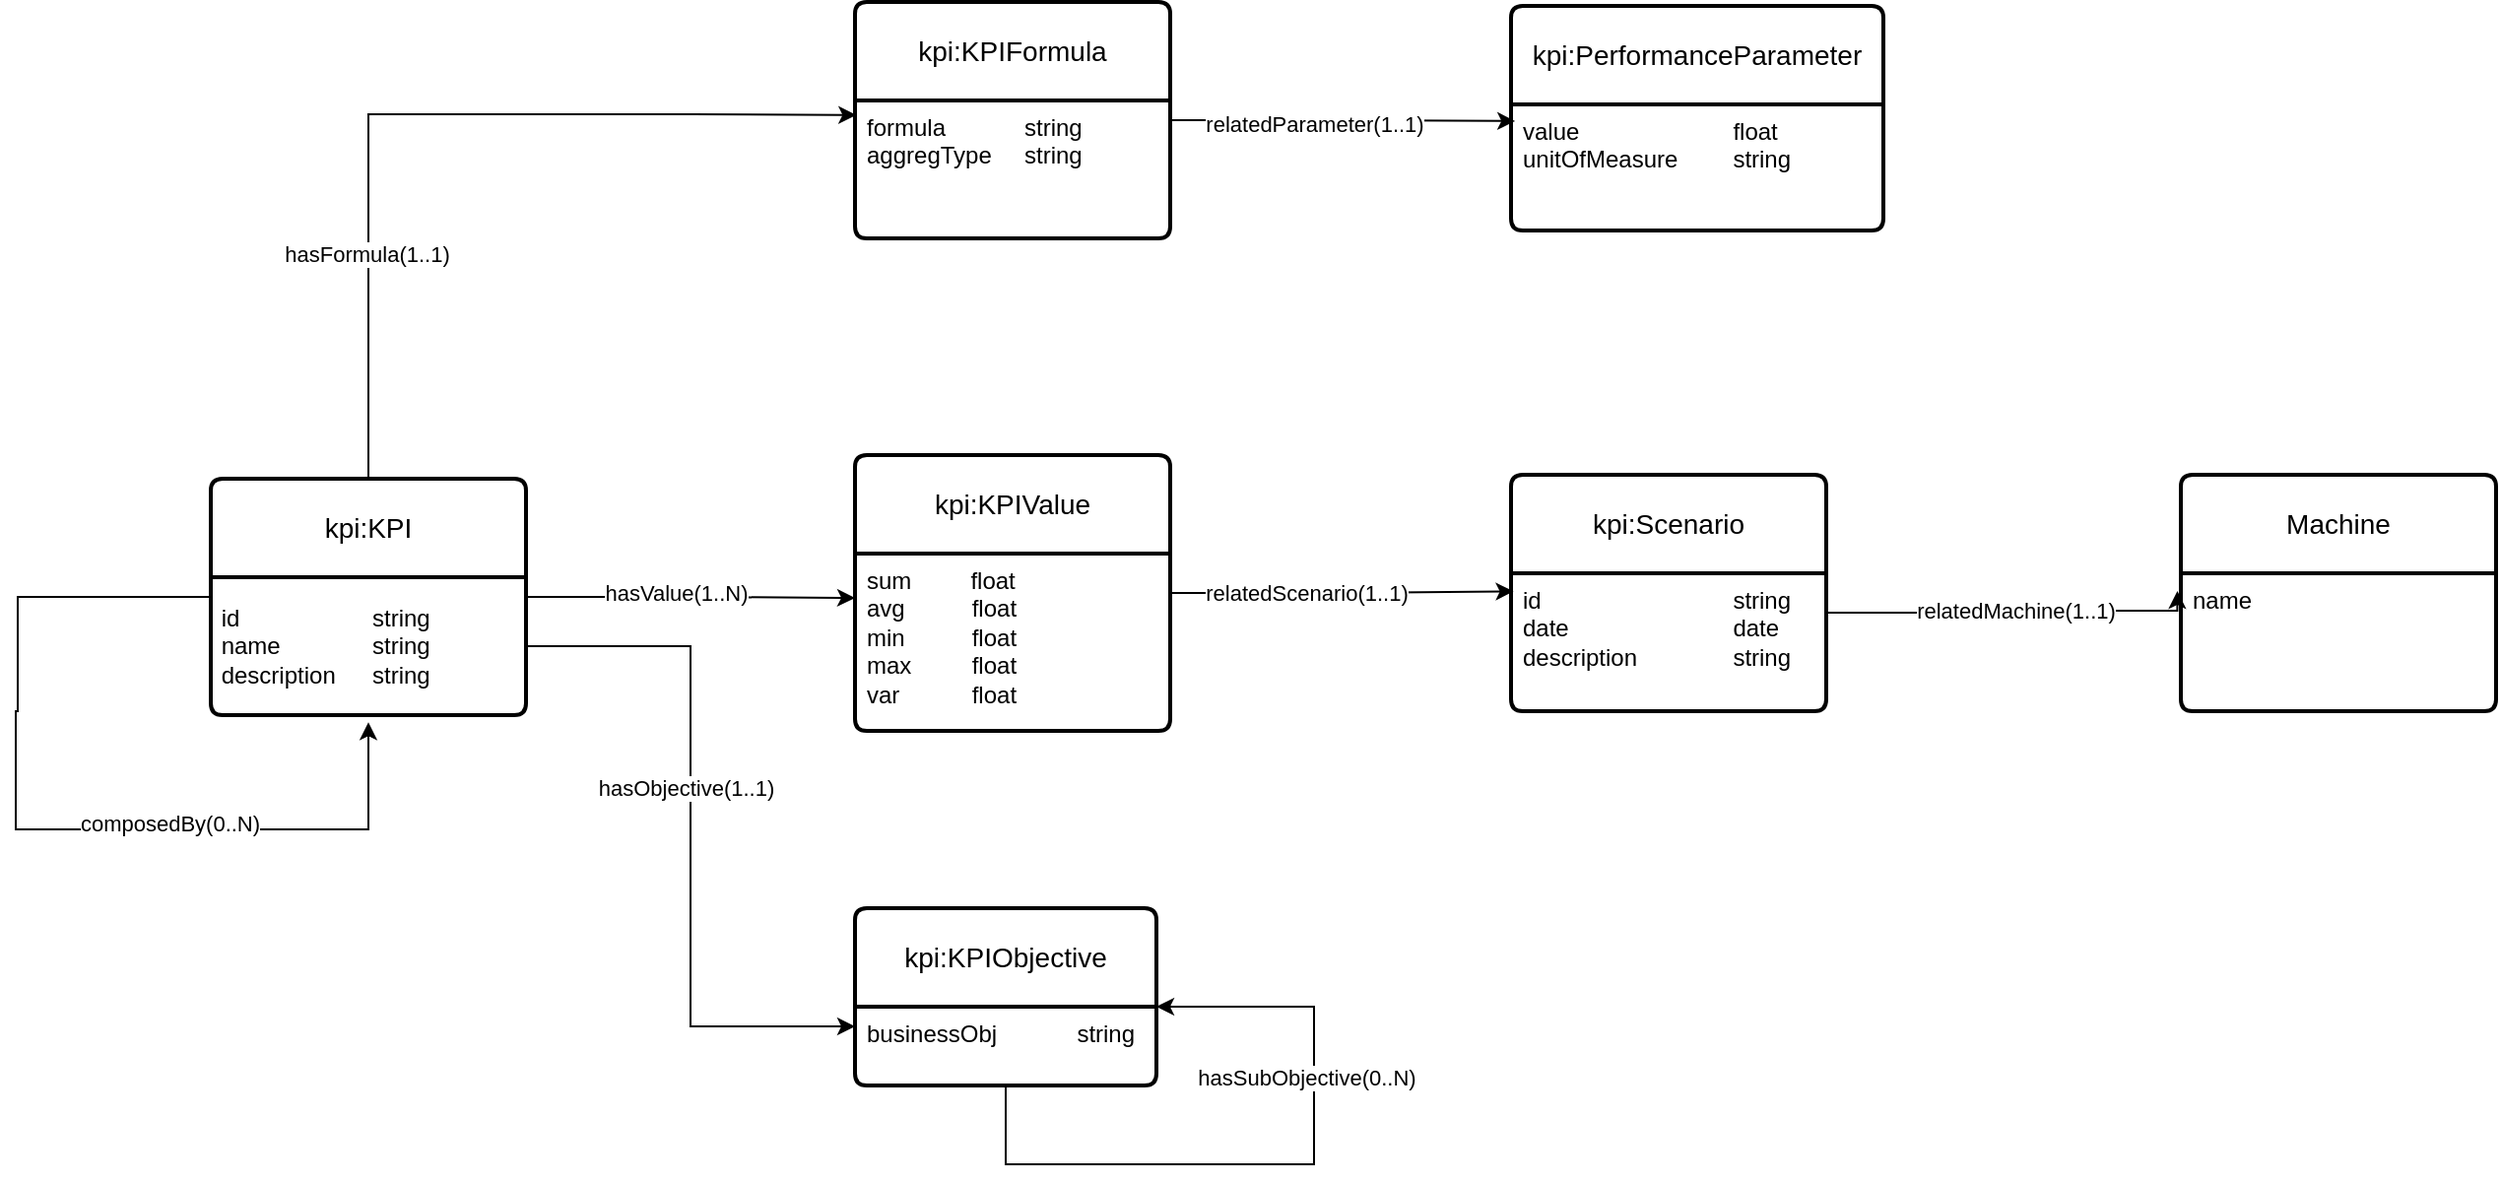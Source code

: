 <mxfile version="22.0.3" type="device">
  <diagram name="Page-1" id="YcWfa-4J-N4qGRzt6SM_">
    <mxGraphModel dx="1405" dy="888" grid="1" gridSize="10" guides="1" tooltips="1" connect="1" arrows="1" fold="1" page="1" pageScale="1" pageWidth="827" pageHeight="1169" math="0" shadow="0">
      <root>
        <mxCell id="0" />
        <mxCell id="1" parent="0" />
        <mxCell id="Mp3zfklQ18ipr0NWlu_M-14" style="edgeStyle=orthogonalEdgeStyle;rounded=0;orthogonalLoop=1;jettySize=auto;html=1;exitX=1;exitY=0.5;exitDx=0;exitDy=0;entryX=0;entryY=0.25;entryDx=0;entryDy=0;" edge="1" parent="1" source="Mp3zfklQ18ipr0NWlu_M-3" target="Mp3zfklQ18ipr0NWlu_M-8">
          <mxGeometry relative="1" as="geometry" />
        </mxCell>
        <mxCell id="Mp3zfklQ18ipr0NWlu_M-18" value="hasValue(1..N)" style="edgeLabel;html=1;align=center;verticalAlign=middle;resizable=0;points=[];" vertex="1" connectable="0" parent="Mp3zfklQ18ipr0NWlu_M-14">
          <mxGeometry x="-0.101" y="3" relative="1" as="geometry">
            <mxPoint y="1" as="offset" />
          </mxGeometry>
        </mxCell>
        <mxCell id="Mp3zfklQ18ipr0NWlu_M-19" style="edgeStyle=orthogonalEdgeStyle;rounded=0;orthogonalLoop=1;jettySize=auto;html=1;entryX=0.004;entryY=0.106;entryDx=0;entryDy=0;entryPerimeter=0;" edge="1" parent="1">
          <mxGeometry relative="1" as="geometry">
            <mxPoint x="667.64" y="157.42" as="targetPoint" />
            <mxPoint x="420" y="342" as="sourcePoint" />
            <Array as="points">
              <mxPoint x="420" y="157" />
              <mxPoint x="584" y="157" />
            </Array>
          </mxGeometry>
        </mxCell>
        <mxCell id="Mp3zfklQ18ipr0NWlu_M-20" value="hasFormula(1..1)" style="edgeLabel;html=1;align=center;verticalAlign=middle;resizable=0;points=[];" vertex="1" connectable="0" parent="Mp3zfklQ18ipr0NWlu_M-19">
          <mxGeometry x="-0.473" y="1" relative="1" as="geometry">
            <mxPoint as="offset" />
          </mxGeometry>
        </mxCell>
        <mxCell id="Mp3zfklQ18ipr0NWlu_M-24" style="edgeStyle=orthogonalEdgeStyle;rounded=0;orthogonalLoop=1;jettySize=auto;html=1;entryX=0.5;entryY=1.052;entryDx=0;entryDy=0;entryPerimeter=0;" edge="1" parent="1" target="Mp3zfklQ18ipr0NWlu_M-17">
          <mxGeometry relative="1" as="geometry">
            <mxPoint x="431" y="510" as="targetPoint" />
            <mxPoint x="341" y="402" as="sourcePoint" />
            <Array as="points">
              <mxPoint x="242" y="402" />
              <mxPoint x="242" y="460" />
              <mxPoint x="241" y="520" />
              <mxPoint x="420" y="520" />
            </Array>
          </mxGeometry>
        </mxCell>
        <mxCell id="Mp3zfklQ18ipr0NWlu_M-27" value="composedBy(0..N)" style="edgeLabel;html=1;align=center;verticalAlign=middle;resizable=0;points=[];" vertex="1" connectable="0" parent="Mp3zfklQ18ipr0NWlu_M-24">
          <mxGeometry x="0.31" y="3" relative="1" as="geometry">
            <mxPoint as="offset" />
          </mxGeometry>
        </mxCell>
        <mxCell id="Mp3zfklQ18ipr0NWlu_M-3" value="kpi:KPI" style="swimlane;childLayout=stackLayout;horizontal=1;startSize=50;horizontalStack=0;rounded=1;fontSize=14;fontStyle=0;strokeWidth=2;resizeParent=0;resizeLast=1;shadow=0;dashed=0;align=center;arcSize=4;whiteSpace=wrap;html=1;" vertex="1" parent="1">
          <mxGeometry x="340" y="342" width="160" height="120" as="geometry" />
        </mxCell>
        <mxCell id="Mp3zfklQ18ipr0NWlu_M-17" value="&amp;nbsp;id&lt;span style=&quot;white-space: pre;&quot;&gt;&#x9;&lt;/span&gt;&lt;span style=&quot;white-space: pre;&quot;&gt;&#x9;&lt;/span&gt;&lt;span style=&quot;white-space: pre;&quot;&gt;&#x9;&lt;/span&gt;string&lt;br&gt;&amp;nbsp;name&lt;span style=&quot;white-space: pre;&quot;&gt;&#x9;&lt;/span&gt;&lt;span style=&quot;white-space: pre;&quot;&gt;&#x9;&lt;/span&gt;string&lt;br&gt;&amp;nbsp;description&lt;span style=&quot;white-space: pre;&quot;&gt;&#x9;&lt;/span&gt;string" style="text;html=1;align=left;verticalAlign=middle;resizable=0;points=[];autosize=1;strokeColor=none;fillColor=none;" vertex="1" parent="Mp3zfklQ18ipr0NWlu_M-3">
          <mxGeometry y="50" width="160" height="70" as="geometry" />
        </mxCell>
        <mxCell id="Mp3zfklQ18ipr0NWlu_M-36" style="edgeStyle=orthogonalEdgeStyle;rounded=0;orthogonalLoop=1;jettySize=auto;html=1;entryX=0.011;entryY=0.132;entryDx=0;entryDy=0;entryPerimeter=0;" edge="1" parent="1" source="Mp3zfklQ18ipr0NWlu_M-5" target="Mp3zfklQ18ipr0NWlu_M-38">
          <mxGeometry relative="1" as="geometry">
            <mxPoint x="1000" y="160" as="targetPoint" />
          </mxGeometry>
        </mxCell>
        <mxCell id="Mp3zfklQ18ipr0NWlu_M-41" value="relatedParameter(1..1)" style="edgeLabel;html=1;align=center;verticalAlign=middle;resizable=0;points=[];" vertex="1" connectable="0" parent="Mp3zfklQ18ipr0NWlu_M-36">
          <mxGeometry x="-0.155" y="-2" relative="1" as="geometry">
            <mxPoint x="-1" as="offset" />
          </mxGeometry>
        </mxCell>
        <mxCell id="Mp3zfklQ18ipr0NWlu_M-5" value="kpi:KPIFormula" style="swimlane;childLayout=stackLayout;horizontal=1;startSize=50;horizontalStack=0;rounded=1;fontSize=14;fontStyle=0;strokeWidth=2;resizeParent=0;resizeLast=1;shadow=0;dashed=0;align=center;arcSize=4;whiteSpace=wrap;html=1;" vertex="1" parent="1">
          <mxGeometry x="667" y="100" width="160" height="120" as="geometry" />
        </mxCell>
        <mxCell id="Mp3zfklQ18ipr0NWlu_M-6" value="formula&lt;span style=&quot;white-space: pre;&quot;&gt;&#x9;&lt;/span&gt;&lt;span style=&quot;white-space: pre;&quot;&gt;&#x9;&lt;/span&gt;string&lt;br&gt;aggregType&lt;span style=&quot;white-space: pre;&quot;&gt;&#x9;&lt;/span&gt;string" style="align=left;strokeColor=none;fillColor=none;spacingLeft=4;fontSize=12;verticalAlign=top;resizable=0;rotatable=0;part=1;html=1;" vertex="1" parent="Mp3zfklQ18ipr0NWlu_M-5">
          <mxGeometry y="50" width="160" height="70" as="geometry" />
        </mxCell>
        <mxCell id="Mp3zfklQ18ipr0NWlu_M-7" value="kpi:KPIValue" style="swimlane;childLayout=stackLayout;horizontal=1;startSize=50;horizontalStack=0;rounded=1;fontSize=14;fontStyle=0;strokeWidth=2;resizeParent=0;resizeLast=1;shadow=0;dashed=0;align=center;arcSize=4;whiteSpace=wrap;html=1;" vertex="1" parent="1">
          <mxGeometry x="667" y="330" width="160" height="140" as="geometry" />
        </mxCell>
        <mxCell id="Mp3zfklQ18ipr0NWlu_M-8" value="sum&lt;span style=&quot;&quot;&gt;&lt;span style=&quot;white-space: pre;&quot;&gt;&amp;nbsp;&amp;nbsp;&amp;nbsp;&amp;nbsp;&lt;/span&gt;&lt;/span&gt;&lt;span style=&quot;&quot;&gt;&lt;span style=&quot;white-space: pre;&quot;&gt;&amp;nbsp;&amp;nbsp;&amp;nbsp;&amp;nbsp;&lt;/span&gt;&lt;/span&gt;&lt;span style=&quot;&quot;&gt;&lt;span style=&quot;white-space: pre;&quot;&gt;&amp;nbsp;&lt;/span&gt;&lt;/span&gt;float&lt;br&gt;avg&lt;span style=&quot;white-space: pre;&quot;&gt;&#x9;&lt;/span&gt;&lt;span style=&quot;white-space: pre;&quot;&gt;&#x9;&lt;/span&gt;float&lt;span style=&quot;&quot;&gt;&lt;span style=&quot;white-space: pre;&quot;&gt;&amp;nbsp;&amp;nbsp;&amp;nbsp;&amp;nbsp;&lt;/span&gt;&lt;/span&gt;&lt;span style=&quot;&quot;&gt;&lt;span style=&quot;white-space: pre;&quot;&gt;&amp;nbsp;&amp;nbsp;&amp;nbsp;&amp;nbsp;&lt;/span&gt;&lt;/span&gt;&lt;span style=&quot;&quot;&gt;&lt;span style=&quot;white-space: pre;&quot;&gt;&amp;nbsp;&amp;nbsp;&lt;/span&gt;&lt;/span&gt;&lt;br&gt;min&lt;span style=&quot;white-space: pre;&quot;&gt;&#x9;&lt;/span&gt;&lt;span style=&quot;white-space: pre;&quot;&gt;&#x9;&lt;/span&gt;float&lt;br&gt;max&lt;span style=&quot;white-space: pre;&quot;&gt;&#x9;&lt;/span&gt;&lt;span style=&quot;white-space: pre;&quot;&gt;&#x9;&lt;/span&gt;float&lt;br&gt;var&lt;span style=&quot;white-space: pre;&quot;&gt;&#x9;&lt;/span&gt;&lt;span style=&quot;white-space: pre;&quot;&gt;&#x9;&lt;/span&gt;float" style="align=left;strokeColor=none;fillColor=none;spacingLeft=4;fontSize=12;verticalAlign=top;resizable=0;rotatable=0;part=1;html=1;" vertex="1" parent="Mp3zfklQ18ipr0NWlu_M-7">
          <mxGeometry y="50" width="160" height="90" as="geometry" />
        </mxCell>
        <mxCell id="Mp3zfklQ18ipr0NWlu_M-21" value="kpi:Scenario" style="swimlane;childLayout=stackLayout;horizontal=1;startSize=50;horizontalStack=0;rounded=1;fontSize=14;fontStyle=0;strokeWidth=2;resizeParent=0;resizeLast=1;shadow=0;dashed=0;align=center;arcSize=4;whiteSpace=wrap;html=1;" vertex="1" parent="1">
          <mxGeometry x="1000" y="340" width="160" height="120" as="geometry" />
        </mxCell>
        <mxCell id="Mp3zfklQ18ipr0NWlu_M-22" value="id&lt;span style=&quot;white-space: pre;&quot;&gt;&#x9;&lt;/span&gt;&lt;span style=&quot;white-space: pre;&quot;&gt;&#x9;&lt;/span&gt;&lt;span style=&quot;white-space: pre;&quot;&gt;&#x9;&lt;/span&gt;&lt;span style=&quot;white-space: pre;&quot;&gt;&#x9;&lt;/span&gt;string&lt;br&gt;date&lt;span style=&quot;white-space: pre;&quot;&gt;&#x9;&lt;/span&gt;&lt;span style=&quot;white-space: pre;&quot;&gt;&#x9;&lt;span style=&quot;white-space: pre;&quot;&gt;&#x9;&lt;/span&gt;&lt;span style=&quot;white-space: pre;&quot;&gt;&#x9;&lt;/span&gt;&lt;/span&gt;date&lt;br&gt;description&lt;span style=&quot;white-space: pre;&quot;&gt;&#x9;&lt;/span&gt;&lt;span style=&quot;white-space: pre;&quot;&gt;&#x9;&lt;/span&gt;string&lt;br&gt;" style="align=left;strokeColor=none;fillColor=none;spacingLeft=4;fontSize=12;verticalAlign=top;resizable=0;rotatable=0;part=1;html=1;" vertex="1" parent="Mp3zfklQ18ipr0NWlu_M-21">
          <mxGeometry y="50" width="160" height="70" as="geometry" />
        </mxCell>
        <mxCell id="Mp3zfklQ18ipr0NWlu_M-28" style="edgeStyle=orthogonalEdgeStyle;rounded=0;orthogonalLoop=1;jettySize=auto;html=1;entryX=0.008;entryY=0.131;entryDx=0;entryDy=0;entryPerimeter=0;" edge="1" parent="1" source="Mp3zfklQ18ipr0NWlu_M-7" target="Mp3zfklQ18ipr0NWlu_M-22">
          <mxGeometry relative="1" as="geometry" />
        </mxCell>
        <mxCell id="Mp3zfklQ18ipr0NWlu_M-29" value="relatedScenario(1..1)" style="edgeLabel;html=1;align=center;verticalAlign=middle;resizable=0;points=[];" vertex="1" connectable="0" parent="Mp3zfklQ18ipr0NWlu_M-28">
          <mxGeometry x="-0.218" relative="1" as="geometry">
            <mxPoint as="offset" />
          </mxGeometry>
        </mxCell>
        <mxCell id="Mp3zfklQ18ipr0NWlu_M-31" value="kpi:KPIObjective" style="swimlane;childLayout=stackLayout;horizontal=1;startSize=50;horizontalStack=0;rounded=1;fontSize=14;fontStyle=0;strokeWidth=2;resizeParent=0;resizeLast=1;shadow=0;dashed=0;align=center;arcSize=4;whiteSpace=wrap;html=1;" vertex="1" parent="1">
          <mxGeometry x="667" y="560" width="153" height="90" as="geometry" />
        </mxCell>
        <mxCell id="Mp3zfklQ18ipr0NWlu_M-32" value="businessObj&lt;span style=&quot;white-space: pre;&quot;&gt;&#x9;&lt;/span&gt;&lt;span style=&quot;white-space: pre;&quot;&gt;&#x9;&lt;/span&gt;string" style="align=left;strokeColor=none;fillColor=none;spacingLeft=4;fontSize=12;verticalAlign=top;resizable=0;rotatable=0;part=1;html=1;" vertex="1" parent="Mp3zfklQ18ipr0NWlu_M-31">
          <mxGeometry y="50" width="153" height="40" as="geometry" />
        </mxCell>
        <mxCell id="Mp3zfklQ18ipr0NWlu_M-34" style="edgeStyle=orthogonalEdgeStyle;rounded=0;orthogonalLoop=1;jettySize=auto;html=1;entryX=1;entryY=0;entryDx=0;entryDy=0;" edge="1" parent="Mp3zfklQ18ipr0NWlu_M-31" source="Mp3zfklQ18ipr0NWlu_M-32" target="Mp3zfklQ18ipr0NWlu_M-32">
          <mxGeometry relative="1" as="geometry">
            <mxPoint x="77" y="200" as="targetPoint" />
            <Array as="points">
              <mxPoint x="77" y="130" />
              <mxPoint x="233" y="130" />
              <mxPoint x="233" y="50" />
            </Array>
          </mxGeometry>
        </mxCell>
        <mxCell id="Mp3zfklQ18ipr0NWlu_M-35" value="hasSubObjective(0..N)" style="edgeLabel;html=1;align=center;verticalAlign=middle;resizable=0;points=[];" vertex="1" connectable="0" parent="Mp3zfklQ18ipr0NWlu_M-34">
          <mxGeometry x="0.351" y="4" relative="1" as="geometry">
            <mxPoint as="offset" />
          </mxGeometry>
        </mxCell>
        <mxCell id="Mp3zfklQ18ipr0NWlu_M-30" style="edgeStyle=orthogonalEdgeStyle;rounded=0;orthogonalLoop=1;jettySize=auto;html=1;entryX=0;entryY=0.25;entryDx=0;entryDy=0;" edge="1" parent="1" source="Mp3zfklQ18ipr0NWlu_M-17" target="Mp3zfklQ18ipr0NWlu_M-32">
          <mxGeometry relative="1" as="geometry">
            <mxPoint x="570" y="600" as="targetPoint" />
          </mxGeometry>
        </mxCell>
        <mxCell id="Mp3zfklQ18ipr0NWlu_M-33" value="hasObjective(1..1)" style="edgeLabel;html=1;align=center;verticalAlign=middle;resizable=0;points=[];" vertex="1" connectable="0" parent="Mp3zfklQ18ipr0NWlu_M-30">
          <mxGeometry x="-0.136" y="-3" relative="1" as="geometry">
            <mxPoint as="offset" />
          </mxGeometry>
        </mxCell>
        <mxCell id="Mp3zfklQ18ipr0NWlu_M-37" value="kpi:PerformanceParameter" style="swimlane;childLayout=stackLayout;horizontal=1;startSize=50;horizontalStack=0;rounded=1;fontSize=14;fontStyle=0;strokeWidth=2;resizeParent=0;resizeLast=1;shadow=0;dashed=0;align=center;arcSize=4;whiteSpace=wrap;html=1;" vertex="1" parent="1">
          <mxGeometry x="1000" y="102" width="189" height="114" as="geometry" />
        </mxCell>
        <mxCell id="Mp3zfklQ18ipr0NWlu_M-38" value="value&lt;span style=&quot;white-space: pre;&quot;&gt;&#x9;&lt;/span&gt;&lt;span style=&quot;white-space: pre;&quot;&gt;&#x9;&lt;/span&gt;&lt;span style=&quot;white-space: pre;&quot;&gt;&#x9;&lt;/span&gt;float&lt;br&gt;unitOfMeasure&lt;span style=&quot;white-space: pre;&quot;&gt;&#x9;&lt;/span&gt;string" style="align=left;strokeColor=none;fillColor=none;spacingLeft=4;fontSize=12;verticalAlign=top;resizable=0;rotatable=0;part=1;html=1;" vertex="1" parent="Mp3zfklQ18ipr0NWlu_M-37">
          <mxGeometry y="50" width="189" height="64" as="geometry" />
        </mxCell>
        <mxCell id="Mp3zfklQ18ipr0NWlu_M-42" style="edgeStyle=orthogonalEdgeStyle;rounded=0;orthogonalLoop=1;jettySize=auto;html=1;entryX=-0.011;entryY=0.129;entryDx=0;entryDy=0;entryPerimeter=0;" edge="1" parent="1" source="Mp3zfklQ18ipr0NWlu_M-22" target="Mp3zfklQ18ipr0NWlu_M-44">
          <mxGeometry relative="1" as="geometry">
            <mxPoint x="1340" y="425" as="targetPoint" />
            <Array as="points">
              <mxPoint x="1260" y="410" />
              <mxPoint x="1260" y="409" />
            </Array>
          </mxGeometry>
        </mxCell>
        <mxCell id="Mp3zfklQ18ipr0NWlu_M-45" value="relatedMachine(1..1)" style="edgeLabel;html=1;align=center;verticalAlign=middle;resizable=0;points=[];" vertex="1" connectable="0" parent="Mp3zfklQ18ipr0NWlu_M-42">
          <mxGeometry x="0.015" y="2" relative="1" as="geometry">
            <mxPoint y="1" as="offset" />
          </mxGeometry>
        </mxCell>
        <mxCell id="Mp3zfklQ18ipr0NWlu_M-43" value="Machine" style="swimlane;childLayout=stackLayout;horizontal=1;startSize=50;horizontalStack=0;rounded=1;fontSize=14;fontStyle=0;strokeWidth=2;resizeParent=0;resizeLast=1;shadow=0;dashed=0;align=center;arcSize=4;whiteSpace=wrap;html=1;" vertex="1" parent="1">
          <mxGeometry x="1340" y="340" width="160" height="120" as="geometry" />
        </mxCell>
        <mxCell id="Mp3zfklQ18ipr0NWlu_M-44" value="name" style="align=left;strokeColor=none;fillColor=none;spacingLeft=4;fontSize=12;verticalAlign=top;resizable=0;rotatable=0;part=1;html=1;" vertex="1" parent="Mp3zfklQ18ipr0NWlu_M-43">
          <mxGeometry y="50" width="160" height="70" as="geometry" />
        </mxCell>
      </root>
    </mxGraphModel>
  </diagram>
</mxfile>
